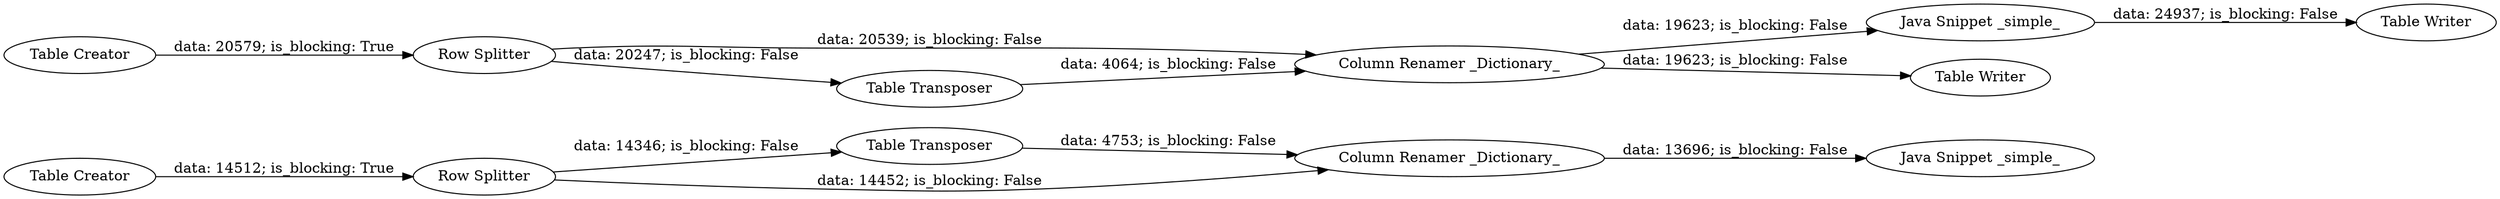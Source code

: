 digraph {
	"-7748608983394616435_16" [label="Java Snippet _simple_"]
	"-7748608983394616435_1" [label="Table Creator"]
	"-7748608983394616435_4" [label="Column Renamer _Dictionary_"]
	"-7748608983394616435_5" [label="Table Transposer"]
	"-7748608983394616435_9" [label="Table Creator"]
	"-7748608983394616435_8" [label="Table Writer"]
	"-7748608983394616435_2" [label="Row Splitter"]
	"-7748608983394616435_15" [label="Java Snippet _simple_"]
	"-7748608983394616435_10" [label="Row Splitter"]
	"-7748608983394616435_7" [label="Table Writer"]
	"-7748608983394616435_13" [label="Table Transposer"]
	"-7748608983394616435_12" [label="Column Renamer _Dictionary_"]
	"-7748608983394616435_2" -> "-7748608983394616435_4" [label="data: 20539; is_blocking: False"]
	"-7748608983394616435_15" -> "-7748608983394616435_8" [label="data: 24937; is_blocking: False"]
	"-7748608983394616435_13" -> "-7748608983394616435_12" [label="data: 4753; is_blocking: False"]
	"-7748608983394616435_10" -> "-7748608983394616435_13" [label="data: 14346; is_blocking: False"]
	"-7748608983394616435_1" -> "-7748608983394616435_2" [label="data: 20579; is_blocking: True"]
	"-7748608983394616435_5" -> "-7748608983394616435_4" [label="data: 4064; is_blocking: False"]
	"-7748608983394616435_9" -> "-7748608983394616435_10" [label="data: 14512; is_blocking: True"]
	"-7748608983394616435_4" -> "-7748608983394616435_7" [label="data: 19623; is_blocking: False"]
	"-7748608983394616435_10" -> "-7748608983394616435_12" [label="data: 14452; is_blocking: False"]
	"-7748608983394616435_2" -> "-7748608983394616435_5" [label="data: 20247; is_blocking: False"]
	"-7748608983394616435_12" -> "-7748608983394616435_16" [label="data: 13696; is_blocking: False"]
	"-7748608983394616435_4" -> "-7748608983394616435_15" [label="data: 19623; is_blocking: False"]
	rankdir=LR
}
